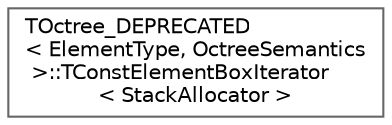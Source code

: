 digraph "Graphical Class Hierarchy"
{
 // INTERACTIVE_SVG=YES
 // LATEX_PDF_SIZE
  bgcolor="transparent";
  edge [fontname=Helvetica,fontsize=10,labelfontname=Helvetica,labelfontsize=10];
  node [fontname=Helvetica,fontsize=10,shape=box,height=0.2,width=0.4];
  rankdir="LR";
  Node0 [id="Node000000",label="TOctree_DEPRECATED\l\< ElementType, OctreeSemantics\l \>::TConstElementBoxIterator\l\< StackAllocator \>",height=0.2,width=0.4,color="grey40", fillcolor="white", style="filled",URL="$dc/dd3/classTOctree__DEPRECATED_1_1TConstElementBoxIterator.html",tooltip="Iterates over the elements in the octree that intersect a bounding box."];
}
